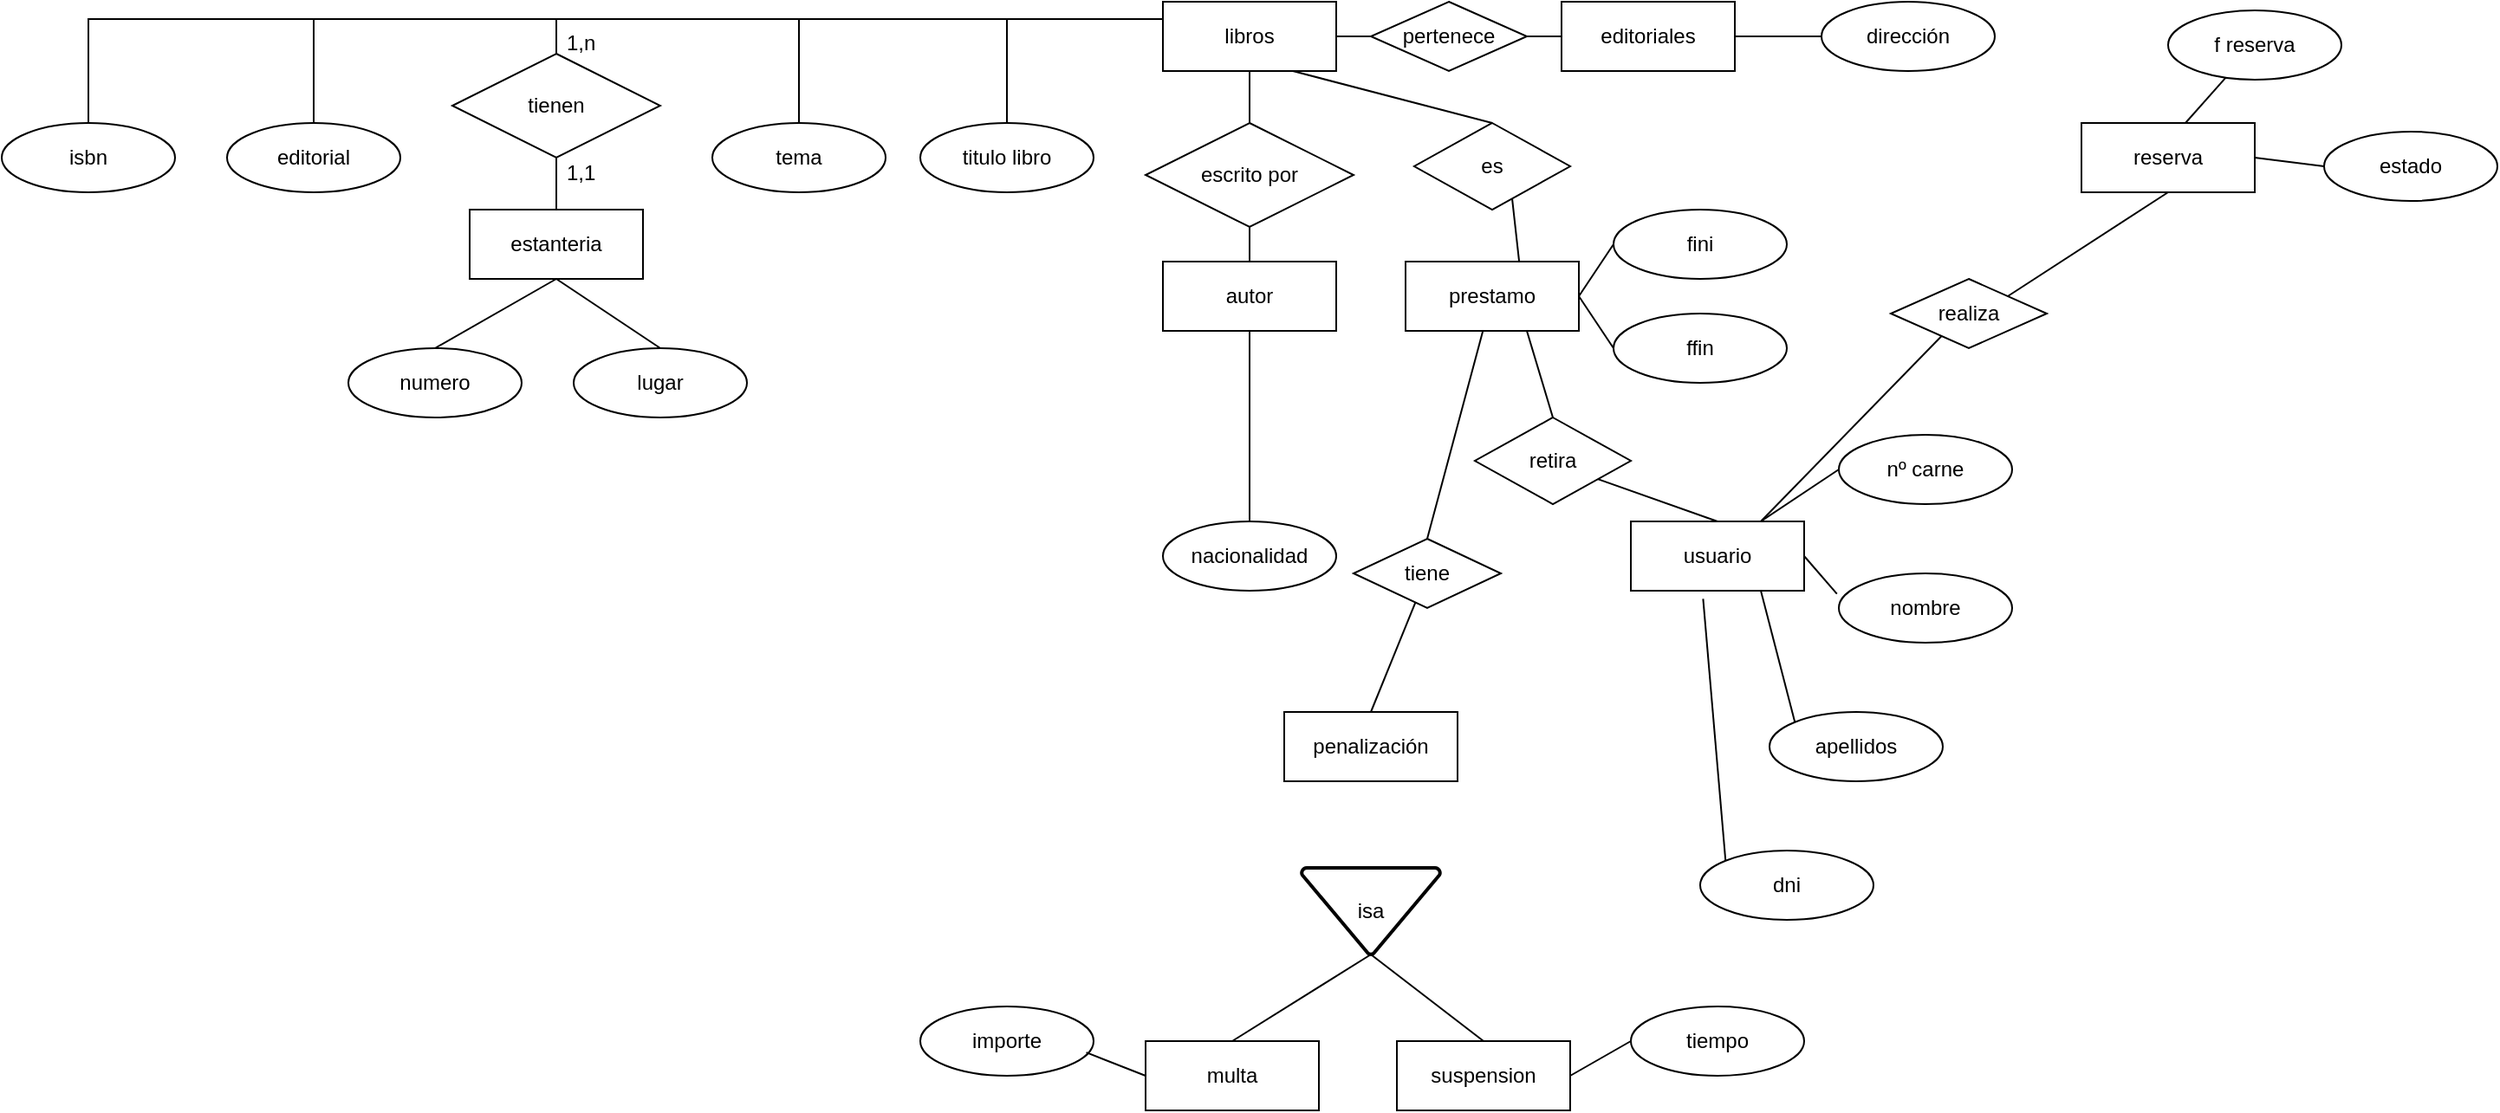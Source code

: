 <mxfile version="22.0.3" type="device">
  <diagram name="Página-1" id="V54fPeuOKAcv_qHEBmN2">
    <mxGraphModel dx="1539" dy="827" grid="1" gridSize="10" guides="1" tooltips="1" connect="1" arrows="1" fold="1" page="1" pageScale="1" pageWidth="827" pageHeight="1169" math="0" shadow="0">
      <root>
        <mxCell id="0" />
        <mxCell id="1" parent="0" />
        <mxCell id="WhAowgOhukJUzRUu5iDW-3" value="libros" style="whiteSpace=wrap;html=1;align=center;" vertex="1" parent="1">
          <mxGeometry x="120" y="180" width="100" height="40" as="geometry" />
        </mxCell>
        <mxCell id="WhAowgOhukJUzRUu5iDW-5" value="editoriales" style="whiteSpace=wrap;html=1;align=center;" vertex="1" parent="1">
          <mxGeometry x="350" y="180" width="100" height="40" as="geometry" />
        </mxCell>
        <mxCell id="WhAowgOhukJUzRUu5iDW-22" value="titulo libro" style="ellipse;whiteSpace=wrap;html=1;align=center;" vertex="1" parent="1">
          <mxGeometry x="-20" y="250" width="100" height="40" as="geometry" />
        </mxCell>
        <mxCell id="WhAowgOhukJUzRUu5iDW-24" value="autor" style="whiteSpace=wrap;html=1;align=center;" vertex="1" parent="1">
          <mxGeometry x="120" y="330" width="100" height="40" as="geometry" />
        </mxCell>
        <mxCell id="WhAowgOhukJUzRUu5iDW-25" value="nacionalidad" style="ellipse;whiteSpace=wrap;html=1;align=center;" vertex="1" parent="1">
          <mxGeometry x="120" y="480" width="100" height="40" as="geometry" />
        </mxCell>
        <mxCell id="WhAowgOhukJUzRUu5iDW-26" value="editorial" style="ellipse;whiteSpace=wrap;html=1;align=center;" vertex="1" parent="1">
          <mxGeometry x="-420" y="250" width="100" height="40" as="geometry" />
        </mxCell>
        <mxCell id="WhAowgOhukJUzRUu5iDW-27" value="tema" style="ellipse;whiteSpace=wrap;html=1;align=center;" vertex="1" parent="1">
          <mxGeometry x="-140" y="250" width="100" height="40" as="geometry" />
        </mxCell>
        <mxCell id="WhAowgOhukJUzRUu5iDW-28" value="isbn" style="ellipse;whiteSpace=wrap;html=1;align=center;" vertex="1" parent="1">
          <mxGeometry x="-550" y="250" width="100" height="40" as="geometry" />
        </mxCell>
        <mxCell id="WhAowgOhukJUzRUu5iDW-36" value="" style="endArrow=none;html=1;rounded=0;entryX=0.5;entryY=0;entryDx=0;entryDy=0;" edge="1" parent="1" source="WhAowgOhukJUzRUu5iDW-24" target="WhAowgOhukJUzRUu5iDW-25">
          <mxGeometry relative="1" as="geometry">
            <mxPoint x="350" y="350" as="sourcePoint" />
            <mxPoint x="510" y="350" as="targetPoint" />
            <Array as="points" />
          </mxGeometry>
        </mxCell>
        <mxCell id="WhAowgOhukJUzRUu5iDW-54" value="" style="endArrow=none;html=1;rounded=0;exitX=0.5;exitY=1;exitDx=0;exitDy=0;entryX=0.5;entryY=0;entryDx=0;entryDy=0;" edge="1" parent="1" source="WhAowgOhukJUzRUu5iDW-55" target="WhAowgOhukJUzRUu5iDW-24">
          <mxGeometry relative="1" as="geometry">
            <mxPoint x="170" y="270.0" as="sourcePoint" />
            <mxPoint x="150" y="310" as="targetPoint" />
          </mxGeometry>
        </mxCell>
        <mxCell id="WhAowgOhukJUzRUu5iDW-56" value="" style="endArrow=none;html=1;rounded=0;exitX=0.5;exitY=1;exitDx=0;exitDy=0;entryX=0.5;entryY=0;entryDx=0;entryDy=0;" edge="1" parent="1" target="WhAowgOhukJUzRUu5iDW-55">
          <mxGeometry relative="1" as="geometry">
            <mxPoint x="170" y="270.0" as="sourcePoint" />
            <mxPoint x="170" y="330" as="targetPoint" />
          </mxGeometry>
        </mxCell>
        <mxCell id="WhAowgOhukJUzRUu5iDW-55" value="escrito por" style="shape=rhombus;perimeter=rhombusPerimeter;whiteSpace=wrap;html=1;align=center;" vertex="1" parent="1">
          <mxGeometry x="110" y="250" width="120" height="60" as="geometry" />
        </mxCell>
        <mxCell id="WhAowgOhukJUzRUu5iDW-57" value="" style="endArrow=none;html=1;rounded=0;exitX=0.5;exitY=1;exitDx=0;exitDy=0;entryX=0.5;entryY=0;entryDx=0;entryDy=0;" edge="1" parent="1" source="WhAowgOhukJUzRUu5iDW-3" target="WhAowgOhukJUzRUu5iDW-55">
          <mxGeometry relative="1" as="geometry">
            <mxPoint x="-80" y="580" as="sourcePoint" />
            <mxPoint x="80" y="580" as="targetPoint" />
          </mxGeometry>
        </mxCell>
        <mxCell id="WhAowgOhukJUzRUu5iDW-58" value="" style="endArrow=none;html=1;rounded=0;exitX=0.5;exitY=0;exitDx=0;exitDy=0;entryX=0;entryY=0.25;entryDx=0;entryDy=0;" edge="1" parent="1" source="WhAowgOhukJUzRUu5iDW-28" target="WhAowgOhukJUzRUu5iDW-3">
          <mxGeometry relative="1" as="geometry">
            <mxPoint x="-260" y="290" as="sourcePoint" />
            <mxPoint x="-100" y="290" as="targetPoint" />
            <Array as="points">
              <mxPoint x="-500" y="190" />
            </Array>
          </mxGeometry>
        </mxCell>
        <mxCell id="WhAowgOhukJUzRUu5iDW-59" value="" style="endArrow=none;html=1;rounded=0;exitX=0.5;exitY=0;exitDx=0;exitDy=0;entryX=0;entryY=0.25;entryDx=0;entryDy=0;" edge="1" parent="1" source="WhAowgOhukJUzRUu5iDW-26" target="WhAowgOhukJUzRUu5iDW-3">
          <mxGeometry relative="1" as="geometry">
            <mxPoint x="-260" y="290" as="sourcePoint" />
            <mxPoint x="-100" y="290" as="targetPoint" />
            <Array as="points">
              <mxPoint x="-370" y="190" />
            </Array>
          </mxGeometry>
        </mxCell>
        <mxCell id="WhAowgOhukJUzRUu5iDW-60" value="" style="endArrow=none;html=1;rounded=0;exitX=0.5;exitY=0;exitDx=0;exitDy=0;entryX=0;entryY=0.25;entryDx=0;entryDy=0;" edge="1" parent="1" target="WhAowgOhukJUzRUu5iDW-3">
          <mxGeometry relative="1" as="geometry">
            <mxPoint x="-230" y="250" as="sourcePoint" />
            <mxPoint x="-100" y="290" as="targetPoint" />
            <Array as="points">
              <mxPoint x="-230" y="190" />
            </Array>
          </mxGeometry>
        </mxCell>
        <mxCell id="WhAowgOhukJUzRUu5iDW-61" value="" style="endArrow=none;html=1;rounded=0;entryX=0;entryY=0.25;entryDx=0;entryDy=0;exitX=0.5;exitY=0;exitDx=0;exitDy=0;" edge="1" parent="1" source="WhAowgOhukJUzRUu5iDW-27" target="WhAowgOhukJUzRUu5iDW-3">
          <mxGeometry relative="1" as="geometry">
            <mxPoint x="-260" y="290" as="sourcePoint" />
            <mxPoint x="-100" y="290" as="targetPoint" />
            <Array as="points">
              <mxPoint x="-90" y="190" />
            </Array>
          </mxGeometry>
        </mxCell>
        <mxCell id="WhAowgOhukJUzRUu5iDW-62" value="" style="endArrow=none;html=1;rounded=0;entryX=0;entryY=0.25;entryDx=0;entryDy=0;exitX=0.5;exitY=0;exitDx=0;exitDy=0;" edge="1" parent="1" source="WhAowgOhukJUzRUu5iDW-22" target="WhAowgOhukJUzRUu5iDW-3">
          <mxGeometry relative="1" as="geometry">
            <mxPoint x="-260" y="290" as="sourcePoint" />
            <mxPoint x="-100" y="290" as="targetPoint" />
            <Array as="points">
              <mxPoint x="30" y="190" />
            </Array>
          </mxGeometry>
        </mxCell>
        <mxCell id="WhAowgOhukJUzRUu5iDW-63" value="estanteria" style="whiteSpace=wrap;html=1;align=center;" vertex="1" parent="1">
          <mxGeometry x="-280" y="300" width="100" height="40" as="geometry" />
        </mxCell>
        <mxCell id="WhAowgOhukJUzRUu5iDW-64" value="tienen" style="shape=rhombus;perimeter=rhombusPerimeter;whiteSpace=wrap;html=1;align=center;" vertex="1" parent="1">
          <mxGeometry x="-290" y="210" width="120" height="60" as="geometry" />
        </mxCell>
        <mxCell id="WhAowgOhukJUzRUu5iDW-65" value="" style="endArrow=none;html=1;rounded=0;exitX=0.5;exitY=1;exitDx=0;exitDy=0;entryX=0.5;entryY=0;entryDx=0;entryDy=0;" edge="1" parent="1" source="WhAowgOhukJUzRUu5iDW-64" target="WhAowgOhukJUzRUu5iDW-63">
          <mxGeometry relative="1" as="geometry">
            <mxPoint x="-260" y="290" as="sourcePoint" />
            <mxPoint x="-100" y="290" as="targetPoint" />
          </mxGeometry>
        </mxCell>
        <mxCell id="WhAowgOhukJUzRUu5iDW-68" value="numero" style="ellipse;whiteSpace=wrap;html=1;align=center;" vertex="1" parent="1">
          <mxGeometry x="-350" y="380" width="100" height="40" as="geometry" />
        </mxCell>
        <mxCell id="WhAowgOhukJUzRUu5iDW-69" value="lugar" style="ellipse;whiteSpace=wrap;html=1;align=center;" vertex="1" parent="1">
          <mxGeometry x="-220" y="380" width="100" height="40" as="geometry" />
        </mxCell>
        <mxCell id="WhAowgOhukJUzRUu5iDW-70" value="" style="endArrow=none;html=1;rounded=0;entryX=0.5;entryY=0;entryDx=0;entryDy=0;exitX=0.5;exitY=1;exitDx=0;exitDy=0;" edge="1" parent="1" source="WhAowgOhukJUzRUu5iDW-63" target="WhAowgOhukJUzRUu5iDW-68">
          <mxGeometry relative="1" as="geometry">
            <mxPoint x="-260" y="290" as="sourcePoint" />
            <mxPoint x="-100" y="290" as="targetPoint" />
          </mxGeometry>
        </mxCell>
        <mxCell id="WhAowgOhukJUzRUu5iDW-71" value="" style="endArrow=none;html=1;rounded=0;entryX=0.5;entryY=0;entryDx=0;entryDy=0;" edge="1" parent="1" target="WhAowgOhukJUzRUu5iDW-69">
          <mxGeometry relative="1" as="geometry">
            <mxPoint x="-230" y="340" as="sourcePoint" />
            <mxPoint x="-100" y="290" as="targetPoint" />
          </mxGeometry>
        </mxCell>
        <mxCell id="WhAowgOhukJUzRUu5iDW-79" value="" style="endArrow=none;html=1;rounded=0;exitX=1;exitY=0.5;exitDx=0;exitDy=0;entryX=0;entryY=0.5;entryDx=0;entryDy=0;" edge="1" parent="1" source="WhAowgOhukJUzRUu5iDW-3" target="WhAowgOhukJUzRUu5iDW-5">
          <mxGeometry relative="1" as="geometry">
            <mxPoint x="470" y="290" as="sourcePoint" />
            <mxPoint x="630" y="290" as="targetPoint" />
            <Array as="points">
              <mxPoint x="280" y="200" />
            </Array>
          </mxGeometry>
        </mxCell>
        <mxCell id="WhAowgOhukJUzRUu5iDW-78" value="pertenece" style="shape=rhombus;perimeter=rhombusPerimeter;whiteSpace=wrap;html=1;align=center;" vertex="1" parent="1">
          <mxGeometry x="240" y="180" width="90" height="40" as="geometry" />
        </mxCell>
        <mxCell id="WhAowgOhukJUzRUu5iDW-80" value="dirección" style="ellipse;whiteSpace=wrap;html=1;align=center;" vertex="1" parent="1">
          <mxGeometry x="500" y="180" width="100" height="40" as="geometry" />
        </mxCell>
        <mxCell id="WhAowgOhukJUzRUu5iDW-82" value="1,n" style="text;strokeColor=none;fillColor=none;spacingLeft=4;spacingRight=4;overflow=hidden;rotatable=0;points=[[0,0.5],[1,0.5]];portConstraint=eastwest;fontSize=12;whiteSpace=wrap;html=1;" vertex="1" parent="1">
          <mxGeometry x="-230" y="190" width="40" height="30" as="geometry" />
        </mxCell>
        <mxCell id="WhAowgOhukJUzRUu5iDW-83" value="1,1" style="text;strokeColor=none;fillColor=none;spacingLeft=4;spacingRight=4;overflow=hidden;rotatable=0;points=[[0,0.5],[1,0.5]];portConstraint=eastwest;fontSize=12;whiteSpace=wrap;html=1;" vertex="1" parent="1">
          <mxGeometry x="-230" y="265" width="40" height="30" as="geometry" />
        </mxCell>
        <mxCell id="WhAowgOhukJUzRUu5iDW-85" value="usuario&lt;br&gt;" style="whiteSpace=wrap;html=1;align=center;" vertex="1" parent="1">
          <mxGeometry x="390" y="480" width="100" height="40" as="geometry" />
        </mxCell>
        <mxCell id="WhAowgOhukJUzRUu5iDW-86" value="" style="endArrow=none;html=1;rounded=0;entryX=0.5;entryY=0;entryDx=0;entryDy=0;exitX=0.75;exitY=1;exitDx=0;exitDy=0;" edge="1" parent="1" target="WhAowgOhukJUzRUu5iDW-85">
          <mxGeometry relative="1" as="geometry">
            <mxPoint x="360" y="451.667" as="sourcePoint" />
            <mxPoint x="200" y="320" as="targetPoint" />
          </mxGeometry>
        </mxCell>
        <mxCell id="WhAowgOhukJUzRUu5iDW-87" value="" style="endArrow=none;html=1;rounded=0;entryX=0.5;entryY=0;entryDx=0;entryDy=0;exitX=0.75;exitY=1;exitDx=0;exitDy=0;" edge="1" parent="1" source="WhAowgOhukJUzRUu5iDW-101" target="WhAowgOhukJUzRUu5iDW-84">
          <mxGeometry relative="1" as="geometry">
            <mxPoint x="195" y="220" as="sourcePoint" />
            <mxPoint x="410" y="340" as="targetPoint" />
            <Array as="points">
              <mxPoint x="320" y="280" />
              <mxPoint x="330" y="370" />
            </Array>
          </mxGeometry>
        </mxCell>
        <mxCell id="WhAowgOhukJUzRUu5iDW-84" value="retira" style="shape=rhombus;perimeter=rhombusPerimeter;whiteSpace=wrap;html=1;align=center;" vertex="1" parent="1">
          <mxGeometry x="300" y="420" width="90" height="50" as="geometry" />
        </mxCell>
        <mxCell id="WhAowgOhukJUzRUu5iDW-88" value="nº carne" style="ellipse;whiteSpace=wrap;html=1;align=center;" vertex="1" parent="1">
          <mxGeometry x="510" y="430" width="100" height="40" as="geometry" />
        </mxCell>
        <mxCell id="WhAowgOhukJUzRUu5iDW-89" value="nombre" style="ellipse;whiteSpace=wrap;html=1;align=center;" vertex="1" parent="1">
          <mxGeometry x="510" y="510" width="100" height="40" as="geometry" />
        </mxCell>
        <mxCell id="WhAowgOhukJUzRUu5iDW-92" value="apellidos" style="ellipse;whiteSpace=wrap;html=1;align=center;" vertex="1" parent="1">
          <mxGeometry x="470" y="590" width="100" height="40" as="geometry" />
        </mxCell>
        <mxCell id="WhAowgOhukJUzRUu5iDW-94" value="dni" style="ellipse;whiteSpace=wrap;html=1;align=center;" vertex="1" parent="1">
          <mxGeometry x="430" y="670" width="100" height="40" as="geometry" />
        </mxCell>
        <mxCell id="WhAowgOhukJUzRUu5iDW-95" value="" style="endArrow=none;html=1;rounded=0;entryX=0;entryY=0.5;entryDx=0;entryDy=0;exitX=0.75;exitY=0;exitDx=0;exitDy=0;" edge="1" parent="1" source="WhAowgOhukJUzRUu5iDW-85" target="WhAowgOhukJUzRUu5iDW-88">
          <mxGeometry relative="1" as="geometry">
            <mxPoint x="490" y="470" as="sourcePoint" />
            <mxPoint x="210" y="320" as="targetPoint" />
          </mxGeometry>
        </mxCell>
        <mxCell id="WhAowgOhukJUzRUu5iDW-96" value="" style="endArrow=none;html=1;rounded=0;entryX=-0.011;entryY=0.296;entryDx=0;entryDy=0;exitX=1;exitY=0.5;exitDx=0;exitDy=0;entryPerimeter=0;" edge="1" parent="1" source="WhAowgOhukJUzRUu5iDW-85" target="WhAowgOhukJUzRUu5iDW-89">
          <mxGeometry relative="1" as="geometry">
            <mxPoint x="492" y="485" as="sourcePoint" />
            <mxPoint x="520" y="460" as="targetPoint" />
          </mxGeometry>
        </mxCell>
        <mxCell id="WhAowgOhukJUzRUu5iDW-97" value="" style="endArrow=none;html=1;rounded=0;entryX=0;entryY=0;entryDx=0;entryDy=0;exitX=0.75;exitY=1;exitDx=0;exitDy=0;" edge="1" parent="1" source="WhAowgOhukJUzRUu5iDW-85" target="WhAowgOhukJUzRUu5iDW-92">
          <mxGeometry relative="1" as="geometry">
            <mxPoint x="502" y="495" as="sourcePoint" />
            <mxPoint x="530" y="470" as="targetPoint" />
          </mxGeometry>
        </mxCell>
        <mxCell id="WhAowgOhukJUzRUu5iDW-99" value="" style="endArrow=none;html=1;rounded=0;entryX=0;entryY=0;entryDx=0;entryDy=0;exitX=0.417;exitY=1.118;exitDx=0;exitDy=0;exitPerimeter=0;" edge="1" parent="1" source="WhAowgOhukJUzRUu5iDW-85" target="WhAowgOhukJUzRUu5iDW-94">
          <mxGeometry relative="1" as="geometry">
            <mxPoint x="475" y="530" as="sourcePoint" />
            <mxPoint x="495" y="606" as="targetPoint" />
          </mxGeometry>
        </mxCell>
        <mxCell id="WhAowgOhukJUzRUu5iDW-100" value="prestamo" style="whiteSpace=wrap;html=1;align=center;" vertex="1" parent="1">
          <mxGeometry x="260" y="330" width="100" height="40" as="geometry" />
        </mxCell>
        <mxCell id="WhAowgOhukJUzRUu5iDW-102" value="" style="endArrow=none;html=1;rounded=0;entryX=0.5;entryY=0;entryDx=0;entryDy=0;exitX=0.75;exitY=1;exitDx=0;exitDy=0;" edge="1" parent="1" source="WhAowgOhukJUzRUu5iDW-3" target="WhAowgOhukJUzRUu5iDW-101">
          <mxGeometry relative="1" as="geometry">
            <mxPoint x="195" y="220" as="sourcePoint" />
            <mxPoint x="345" y="420" as="targetPoint" />
            <Array as="points" />
          </mxGeometry>
        </mxCell>
        <mxCell id="WhAowgOhukJUzRUu5iDW-101" value="es" style="shape=rhombus;perimeter=rhombusPerimeter;whiteSpace=wrap;html=1;align=center;" vertex="1" parent="1">
          <mxGeometry x="265" y="250" width="90" height="50" as="geometry" />
        </mxCell>
        <mxCell id="WhAowgOhukJUzRUu5iDW-104" value="" style="endArrow=none;html=1;rounded=0;exitX=1;exitY=0.5;exitDx=0;exitDy=0;" edge="1" parent="1" source="WhAowgOhukJUzRUu5iDW-5">
          <mxGeometry relative="1" as="geometry">
            <mxPoint x="440" y="180" as="sourcePoint" />
            <mxPoint x="500" y="200" as="targetPoint" />
          </mxGeometry>
        </mxCell>
        <mxCell id="WhAowgOhukJUzRUu5iDW-105" value="fini" style="ellipse;whiteSpace=wrap;html=1;align=center;" vertex="1" parent="1">
          <mxGeometry x="380" y="300" width="100" height="40" as="geometry" />
        </mxCell>
        <mxCell id="WhAowgOhukJUzRUu5iDW-106" value="ffin" style="ellipse;whiteSpace=wrap;html=1;align=center;" vertex="1" parent="1">
          <mxGeometry x="380" y="360" width="100" height="40" as="geometry" />
        </mxCell>
        <mxCell id="WhAowgOhukJUzRUu5iDW-107" value="" style="endArrow=none;html=1;rounded=0;exitX=1;exitY=0.5;exitDx=0;exitDy=0;entryX=0;entryY=0.5;entryDx=0;entryDy=0;" edge="1" parent="1" source="WhAowgOhukJUzRUu5iDW-100" target="WhAowgOhukJUzRUu5iDW-105">
          <mxGeometry relative="1" as="geometry">
            <mxPoint x="450" y="410" as="sourcePoint" />
            <mxPoint x="610" y="410" as="targetPoint" />
          </mxGeometry>
        </mxCell>
        <mxCell id="WhAowgOhukJUzRUu5iDW-108" value="" style="endArrow=none;html=1;rounded=0;entryX=0;entryY=0.5;entryDx=0;entryDy=0;" edge="1" parent="1" target="WhAowgOhukJUzRUu5iDW-106">
          <mxGeometry relative="1" as="geometry">
            <mxPoint x="360" y="350" as="sourcePoint" />
            <mxPoint x="390" y="330" as="targetPoint" />
          </mxGeometry>
        </mxCell>
        <mxCell id="WhAowgOhukJUzRUu5iDW-109" value="penalización" style="whiteSpace=wrap;html=1;align=center;" vertex="1" parent="1">
          <mxGeometry x="190" y="590" width="100" height="40" as="geometry" />
        </mxCell>
        <mxCell id="WhAowgOhukJUzRUu5iDW-111" value="" style="endArrow=none;html=1;rounded=0;exitX=0.5;exitY=0;exitDx=0;exitDy=0;" edge="1" parent="1" source="WhAowgOhukJUzRUu5iDW-110" target="WhAowgOhukJUzRUu5iDW-100">
          <mxGeometry relative="1" as="geometry">
            <mxPoint x="450" y="410" as="sourcePoint" />
            <mxPoint x="610" y="410" as="targetPoint" />
          </mxGeometry>
        </mxCell>
        <mxCell id="WhAowgOhukJUzRUu5iDW-112" value="" style="endArrow=none;html=1;rounded=0;exitX=0.5;exitY=0;exitDx=0;exitDy=0;" edge="1" parent="1" source="WhAowgOhukJUzRUu5iDW-109" target="WhAowgOhukJUzRUu5iDW-110">
          <mxGeometry relative="1" as="geometry">
            <mxPoint x="230" y="585" as="sourcePoint" />
            <mxPoint x="303" y="370" as="targetPoint" />
          </mxGeometry>
        </mxCell>
        <mxCell id="WhAowgOhukJUzRUu5iDW-110" value="tiene" style="shape=rhombus;perimeter=rhombusPerimeter;whiteSpace=wrap;html=1;align=center;" vertex="1" parent="1">
          <mxGeometry x="230" y="490" width="85" height="40" as="geometry" />
        </mxCell>
        <mxCell id="WhAowgOhukJUzRUu5iDW-113" value="isa" style="strokeWidth=2;html=1;shape=mxgraph.flowchart.merge_or_storage;whiteSpace=wrap;" vertex="1" parent="1">
          <mxGeometry x="200" y="680" width="80" height="50" as="geometry" />
        </mxCell>
        <mxCell id="WhAowgOhukJUzRUu5iDW-115" value="multa" style="whiteSpace=wrap;html=1;align=center;" vertex="1" parent="1">
          <mxGeometry x="110" y="780" width="100" height="40" as="geometry" />
        </mxCell>
        <mxCell id="WhAowgOhukJUzRUu5iDW-116" value="suspension" style="whiteSpace=wrap;html=1;align=center;" vertex="1" parent="1">
          <mxGeometry x="255" y="780" width="100" height="40" as="geometry" />
        </mxCell>
        <mxCell id="WhAowgOhukJUzRUu5iDW-117" value="" style="endArrow=none;html=1;rounded=0;exitX=0.5;exitY=0;exitDx=0;exitDy=0;entryX=0.5;entryY=1;entryDx=0;entryDy=0;entryPerimeter=0;" edge="1" parent="1" source="WhAowgOhukJUzRUu5iDW-115" target="WhAowgOhukJUzRUu5iDW-113">
          <mxGeometry relative="1" as="geometry">
            <mxPoint x="450" y="520" as="sourcePoint" />
            <mxPoint x="610" y="520" as="targetPoint" />
          </mxGeometry>
        </mxCell>
        <mxCell id="WhAowgOhukJUzRUu5iDW-118" value="" style="endArrow=none;html=1;rounded=0;exitX=0.5;exitY=0;exitDx=0;exitDy=0;" edge="1" parent="1" source="WhAowgOhukJUzRUu5iDW-116">
          <mxGeometry relative="1" as="geometry">
            <mxPoint x="150" y="800" as="sourcePoint" />
            <mxPoint x="240" y="730" as="targetPoint" />
          </mxGeometry>
        </mxCell>
        <mxCell id="WhAowgOhukJUzRUu5iDW-119" value="importe" style="ellipse;whiteSpace=wrap;html=1;align=center;" vertex="1" parent="1">
          <mxGeometry x="-20" y="760" width="100" height="40" as="geometry" />
        </mxCell>
        <mxCell id="WhAowgOhukJUzRUu5iDW-120" value="tiempo" style="ellipse;whiteSpace=wrap;html=1;align=center;" vertex="1" parent="1">
          <mxGeometry x="390" y="760" width="100" height="40" as="geometry" />
        </mxCell>
        <mxCell id="WhAowgOhukJUzRUu5iDW-121" value="" style="endArrow=none;html=1;rounded=0;entryX=0;entryY=0.5;entryDx=0;entryDy=0;exitX=0.958;exitY=0.664;exitDx=0;exitDy=0;exitPerimeter=0;" edge="1" parent="1" source="WhAowgOhukJUzRUu5iDW-119" target="WhAowgOhukJUzRUu5iDW-115">
          <mxGeometry relative="1" as="geometry">
            <mxPoint x="210" y="520" as="sourcePoint" />
            <mxPoint x="370" y="520" as="targetPoint" />
          </mxGeometry>
        </mxCell>
        <mxCell id="WhAowgOhukJUzRUu5iDW-124" value="" style="endArrow=none;html=1;rounded=0;entryX=0;entryY=0.5;entryDx=0;entryDy=0;exitX=1;exitY=0.5;exitDx=0;exitDy=0;" edge="1" parent="1" source="WhAowgOhukJUzRUu5iDW-116" target="WhAowgOhukJUzRUu5iDW-120">
          <mxGeometry relative="1" as="geometry">
            <mxPoint x="200" y="520" as="sourcePoint" />
            <mxPoint x="360" y="520" as="targetPoint" />
          </mxGeometry>
        </mxCell>
        <mxCell id="WhAowgOhukJUzRUu5iDW-125" value="realiza" style="shape=rhombus;perimeter=rhombusPerimeter;whiteSpace=wrap;html=1;align=center;" vertex="1" parent="1">
          <mxGeometry x="540" y="340" width="90" height="40" as="geometry" />
        </mxCell>
        <mxCell id="WhAowgOhukJUzRUu5iDW-126" value="" style="endArrow=none;html=1;rounded=0;entryX=0.324;entryY=0.829;entryDx=0;entryDy=0;entryPerimeter=0;exitX=0.75;exitY=0;exitDx=0;exitDy=0;" edge="1" parent="1" source="WhAowgOhukJUzRUu5iDW-85" target="WhAowgOhukJUzRUu5iDW-125">
          <mxGeometry relative="1" as="geometry">
            <mxPoint x="200" y="400" as="sourcePoint" />
            <mxPoint x="360" y="400" as="targetPoint" />
          </mxGeometry>
        </mxCell>
        <mxCell id="WhAowgOhukJUzRUu5iDW-127" value="reserva" style="whiteSpace=wrap;html=1;align=center;" vertex="1" parent="1">
          <mxGeometry x="650" y="250" width="100" height="40" as="geometry" />
        </mxCell>
        <mxCell id="WhAowgOhukJUzRUu5iDW-128" value="" style="endArrow=none;html=1;rounded=0;entryX=0.5;entryY=1;entryDx=0;entryDy=0;exitX=1;exitY=0;exitDx=0;exitDy=0;" edge="1" parent="1" source="WhAowgOhukJUzRUu5iDW-125" target="WhAowgOhukJUzRUu5iDW-127">
          <mxGeometry relative="1" as="geometry">
            <mxPoint x="360" y="410" as="sourcePoint" />
            <mxPoint x="520" y="410" as="targetPoint" />
          </mxGeometry>
        </mxCell>
        <mxCell id="WhAowgOhukJUzRUu5iDW-130" value="f reserva" style="ellipse;whiteSpace=wrap;html=1;align=center;" vertex="1" parent="1">
          <mxGeometry x="700" y="185" width="100" height="40" as="geometry" />
        </mxCell>
        <mxCell id="WhAowgOhukJUzRUu5iDW-131" value="estado" style="ellipse;whiteSpace=wrap;html=1;align=center;" vertex="1" parent="1">
          <mxGeometry x="790" y="255" width="100" height="40" as="geometry" />
        </mxCell>
        <mxCell id="WhAowgOhukJUzRUu5iDW-133" value="" style="endArrow=none;html=1;rounded=0;exitX=0.6;exitY=0;exitDx=0;exitDy=0;exitPerimeter=0;" edge="1" parent="1" source="WhAowgOhukJUzRUu5iDW-127" target="WhAowgOhukJUzRUu5iDW-130">
          <mxGeometry relative="1" as="geometry">
            <mxPoint x="712" y="245" as="sourcePoint" />
            <mxPoint x="610" y="410" as="targetPoint" />
          </mxGeometry>
        </mxCell>
        <mxCell id="WhAowgOhukJUzRUu5iDW-134" value="" style="endArrow=none;html=1;rounded=0;entryX=0;entryY=0.5;entryDx=0;entryDy=0;exitX=1;exitY=0.5;exitDx=0;exitDy=0;" edge="1" parent="1" source="WhAowgOhukJUzRUu5iDW-127" target="WhAowgOhukJUzRUu5iDW-131">
          <mxGeometry relative="1" as="geometry">
            <mxPoint x="620" y="410" as="sourcePoint" />
            <mxPoint x="780" y="410" as="targetPoint" />
          </mxGeometry>
        </mxCell>
      </root>
    </mxGraphModel>
  </diagram>
</mxfile>
